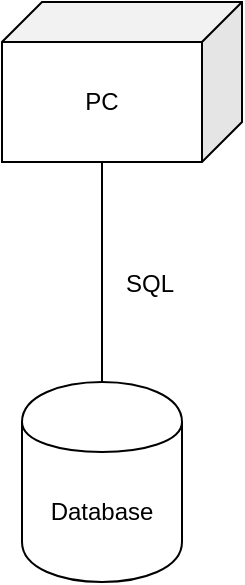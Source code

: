 <mxfile version="10.6.8" type="device"><diagram id="vjhsizyLrlpJgABoyqUY" name="Page-1"><mxGraphModel dx="1394" dy="764" grid="1" gridSize="10" guides="1" tooltips="1" connect="1" arrows="1" fold="1" page="1" pageScale="1" pageWidth="1169" pageHeight="827" math="0" shadow="0"><root><mxCell id="0"/><mxCell id="1" parent="0"/><mxCell id="hscY5gSY5OKckxjMPvc0-1" value="PC" style="shape=cube;whiteSpace=wrap;html=1;boundedLbl=1;backgroundOutline=1;darkOpacity=0.05;darkOpacity2=0.1;direction=east;flipH=1;" vertex="1" parent="1"><mxGeometry x="440" y="270" width="120" height="80" as="geometry"/></mxCell><mxCell id="hscY5gSY5OKckxjMPvc0-3" style="edgeStyle=orthogonalEdgeStyle;rounded=0;orthogonalLoop=1;jettySize=auto;html=1;exitX=0.5;exitY=0;exitDx=0;exitDy=0;entryX=0;entryY=0;entryDx=70;entryDy=80;entryPerimeter=0;endArrow=none;endFill=0;" edge="1" parent="1" source="hscY5gSY5OKckxjMPvc0-2" target="hscY5gSY5OKckxjMPvc0-1"><mxGeometry relative="1" as="geometry"/></mxCell><mxCell id="hscY5gSY5OKckxjMPvc0-2" value="Database" style="shape=cylinder;whiteSpace=wrap;html=1;boundedLbl=1;backgroundOutline=1;" vertex="1" parent="1"><mxGeometry x="450" y="460" width="80" height="100" as="geometry"/></mxCell><mxCell id="hscY5gSY5OKckxjMPvc0-4" value="SQL" style="text;html=1;resizable=0;points=[];autosize=1;align=left;verticalAlign=top;spacingTop=-4;" vertex="1" parent="1"><mxGeometry x="500" y="401" width="40" height="20" as="geometry"/></mxCell></root></mxGraphModel></diagram></mxfile>